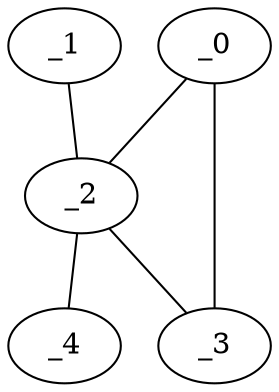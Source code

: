 graph WP1_0124 {
	_0	 [x="1.21855",
		y="0.593092"];
	_2	 [x="2.01",
		y="0.48"];
	_0 -- _2;
	_3	 [x="1.30748",
		y="1.78008"];
	_0 -- _3;
	_1	 [x="2.50029",
		y="2.99484"];
	_1 -- _2;
	_2 -- _3;
	_4	 [x="0.721626",
		y="0.678927"];
	_2 -- _4;
}
